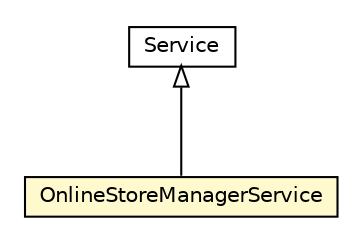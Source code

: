 #!/usr/local/bin/dot
#
# Class diagram 
# Generated by UMLGraph version R5_6-24-gf6e263 (http://www.umlgraph.org/)
#

digraph G {
	edge [fontname="Helvetica",fontsize=10,labelfontname="Helvetica",labelfontsize=10];
	node [fontname="Helvetica",fontsize=10,shape=plaintext];
	nodesep=0.25;
	ranksep=0.5;
	// org.universAAL.commerce.ustore.tools.OnlineStoreManagerService
	c6125919 [label=<<table title="org.universAAL.commerce.ustore.tools.OnlineStoreManagerService" border="0" cellborder="1" cellspacing="0" cellpadding="2" port="p" bgcolor="lemonChiffon" href="./OnlineStoreManagerService.html">
		<tr><td><table border="0" cellspacing="0" cellpadding="1">
<tr><td align="center" balign="center"> OnlineStoreManagerService </td></tr>
		</table></td></tr>
		</table>>, URL="./OnlineStoreManagerService.html", fontname="Helvetica", fontcolor="black", fontsize=10.0];
	//org.universAAL.commerce.ustore.tools.OnlineStoreManagerService extends javax.xml.ws.Service
	c6125982:p -> c6125919:p [dir=back,arrowtail=empty];
	// javax.xml.ws.Service
	c6125982 [label=<<table title="javax.xml.ws.Service" border="0" cellborder="1" cellspacing="0" cellpadding="2" port="p" href="http://java.sun.com/j2se/1.4.2/docs/api/javax/xml/ws/Service.html">
		<tr><td><table border="0" cellspacing="0" cellpadding="1">
<tr><td align="center" balign="center"> Service </td></tr>
		</table></td></tr>
		</table>>, URL="http://java.sun.com/j2se/1.4.2/docs/api/javax/xml/ws/Service.html", fontname="Helvetica", fontcolor="black", fontsize=10.0];
}

